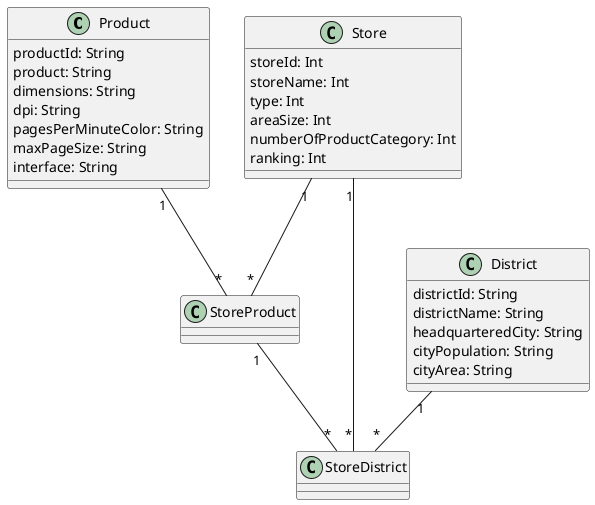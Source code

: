 @startuml "StoreProduct"


class Product{
  productId: String
  product: String
  dimensions: String
  dpi: String
  pagesPerMinuteColor: String
  maxPageSize: String
  interface: String
}

class Store{
  storeId: Int
  storeName: Int
  type: Int
  areaSize: Int
  numberOfProductCategory: Int
  ranking: Int
}

class District{
  districtId: String
  districtName: String
  headquarteredCity: String
  cityPopulation: String
  cityArea: String
}

class StoreProduct{
}

class StoreDistrict{
}



Product "1" -- "*" StoreProduct

Store "1" -- "*" StoreDistrict

Store "1" -- "*" StoreProduct

District "1" -- "*" StoreDistrict

StoreProduct "1" -- "*" StoreDistrict


@enduml